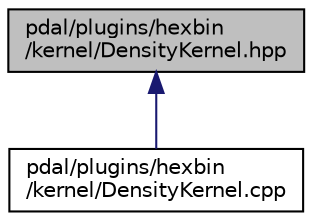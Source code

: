 digraph "pdal/plugins/hexbin/kernel/DensityKernel.hpp"
{
  edge [fontname="Helvetica",fontsize="10",labelfontname="Helvetica",labelfontsize="10"];
  node [fontname="Helvetica",fontsize="10",shape=record];
  Node1 [label="pdal/plugins/hexbin\l/kernel/DensityKernel.hpp",height=0.2,width=0.4,color="black", fillcolor="grey75", style="filled", fontcolor="black"];
  Node1 -> Node2 [dir="back",color="midnightblue",fontsize="10",style="solid",fontname="Helvetica"];
  Node2 [label="pdal/plugins/hexbin\l/kernel/DensityKernel.cpp",height=0.2,width=0.4,color="black", fillcolor="white", style="filled",URL="$DensityKernel_8cpp.html"];
}
